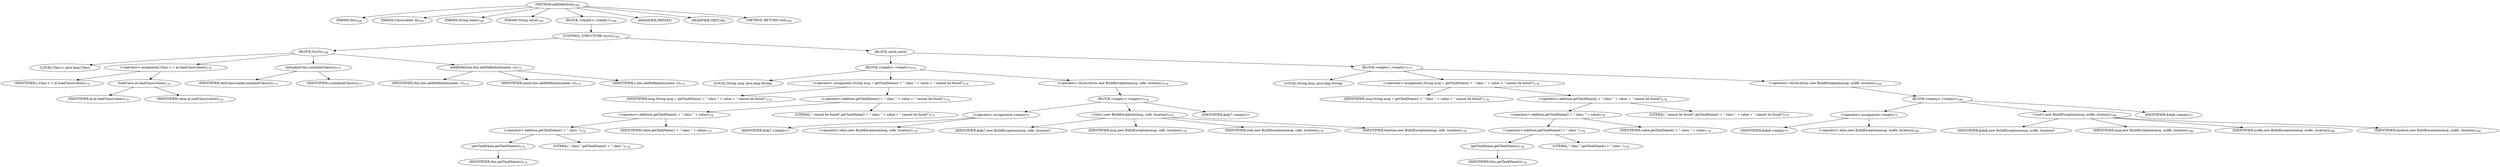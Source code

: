digraph "addDefinition" {  
"395" [label = <(METHOD,addDefinition)<SUB>168</SUB>> ]
"30" [label = <(PARAM,this)<SUB>168</SUB>> ]
"396" [label = <(PARAM,ClassLoader al)<SUB>168</SUB>> ]
"397" [label = <(PARAM,String name)<SUB>168</SUB>> ]
"398" [label = <(PARAM,String value)<SUB>168</SUB>> ]
"399" [label = <(BLOCK,&lt;empty&gt;,&lt;empty&gt;)<SUB>168</SUB>> ]
"400" [label = <(CONTROL_STRUCTURE,try,try)<SUB>169</SUB>> ]
"401" [label = <(BLOCK,try,try)<SUB>169</SUB>> ]
"402" [label = <(LOCAL,Class c: java.lang.Class)> ]
"403" [label = <(&lt;operator&gt;.assignment,Class c = al.loadClass(value))<SUB>170</SUB>> ]
"404" [label = <(IDENTIFIER,c,Class c = al.loadClass(value))<SUB>170</SUB>> ]
"405" [label = <(loadClass,al.loadClass(value))<SUB>170</SUB>> ]
"406" [label = <(IDENTIFIER,al,al.loadClass(value))<SUB>170</SUB>> ]
"407" [label = <(IDENTIFIER,value,al.loadClass(value))<SUB>170</SUB>> ]
"408" [label = <(initializeClass,initializeClass(c))<SUB>171</SUB>> ]
"409" [label = <(IDENTIFIER,AntClassLoader,initializeClass(c))<SUB>171</SUB>> ]
"410" [label = <(IDENTIFIER,c,initializeClass(c))<SUB>171</SUB>> ]
"411" [label = <(addDefinition,this.addDefinition(name, c))<SUB>172</SUB>> ]
"29" [label = <(IDENTIFIER,this,this.addDefinition(name, c))<SUB>172</SUB>> ]
"412" [label = <(IDENTIFIER,name,this.addDefinition(name, c))<SUB>172</SUB>> ]
"413" [label = <(IDENTIFIER,c,this.addDefinition(name, c))<SUB>172</SUB>> ]
"414" [label = <(BLOCK,catch,catch)> ]
"415" [label = <(BLOCK,&lt;empty&gt;,&lt;empty&gt;)<SUB>173</SUB>> ]
"416" [label = <(LOCAL,String msg: java.lang.String)> ]
"417" [label = <(&lt;operator&gt;.assignment,String msg = getTaskName() + &quot; class &quot; + value + &quot; cannot be found&quot;)<SUB>174</SUB>> ]
"418" [label = <(IDENTIFIER,msg,String msg = getTaskName() + &quot; class &quot; + value + &quot; cannot be found&quot;)<SUB>174</SUB>> ]
"419" [label = <(&lt;operator&gt;.addition,getTaskName() + &quot; class &quot; + value + &quot; cannot be found&quot;)<SUB>174</SUB>> ]
"420" [label = <(&lt;operator&gt;.addition,getTaskName() + &quot; class &quot; + value)<SUB>174</SUB>> ]
"421" [label = <(&lt;operator&gt;.addition,getTaskName() + &quot; class &quot;)<SUB>174</SUB>> ]
"422" [label = <(getTaskName,getTaskName())<SUB>174</SUB>> ]
"31" [label = <(IDENTIFIER,this,getTaskName())<SUB>174</SUB>> ]
"423" [label = <(LITERAL,&quot; class &quot;,getTaskName() + &quot; class &quot;)<SUB>174</SUB>> ]
"424" [label = <(IDENTIFIER,value,getTaskName() + &quot; class &quot; + value)<SUB>174</SUB>> ]
"425" [label = <(LITERAL,&quot; cannot be found&quot;,getTaskName() + &quot; class &quot; + value + &quot; cannot be found&quot;)<SUB>175</SUB>> ]
"426" [label = <(&lt;operator&gt;.throw,throw new BuildException(msg, cnfe, location);)<SUB>176</SUB>> ]
"427" [label = <(BLOCK,&lt;empty&gt;,&lt;empty&gt;)<SUB>176</SUB>> ]
"428" [label = <(&lt;operator&gt;.assignment,&lt;empty&gt;)> ]
"429" [label = <(IDENTIFIER,$obj7,&lt;empty&gt;)> ]
"430" [label = <(&lt;operator&gt;.alloc,new BuildException(msg, cnfe, location))<SUB>176</SUB>> ]
"431" [label = <(&lt;init&gt;,new BuildException(msg, cnfe, location))<SUB>176</SUB>> ]
"432" [label = <(IDENTIFIER,$obj7,new BuildException(msg, cnfe, location))> ]
"433" [label = <(IDENTIFIER,msg,new BuildException(msg, cnfe, location))<SUB>176</SUB>> ]
"434" [label = <(IDENTIFIER,cnfe,new BuildException(msg, cnfe, location))<SUB>176</SUB>> ]
"435" [label = <(IDENTIFIER,location,new BuildException(msg, cnfe, location))<SUB>176</SUB>> ]
"436" [label = <(IDENTIFIER,$obj7,&lt;empty&gt;)> ]
"437" [label = <(BLOCK,&lt;empty&gt;,&lt;empty&gt;)<SUB>177</SUB>> ]
"438" [label = <(LOCAL,String msg: java.lang.String)> ]
"439" [label = <(&lt;operator&gt;.assignment,String msg = getTaskName() + &quot; class &quot; + value + &quot; cannot be found&quot;)<SUB>178</SUB>> ]
"440" [label = <(IDENTIFIER,msg,String msg = getTaskName() + &quot; class &quot; + value + &quot; cannot be found&quot;)<SUB>178</SUB>> ]
"441" [label = <(&lt;operator&gt;.addition,getTaskName() + &quot; class &quot; + value + &quot; cannot be found&quot;)<SUB>178</SUB>> ]
"442" [label = <(&lt;operator&gt;.addition,getTaskName() + &quot; class &quot; + value)<SUB>178</SUB>> ]
"443" [label = <(&lt;operator&gt;.addition,getTaskName() + &quot; class &quot;)<SUB>178</SUB>> ]
"444" [label = <(getTaskName,getTaskName())<SUB>178</SUB>> ]
"32" [label = <(IDENTIFIER,this,getTaskName())<SUB>178</SUB>> ]
"445" [label = <(LITERAL,&quot; class &quot;,getTaskName() + &quot; class &quot;)<SUB>178</SUB>> ]
"446" [label = <(IDENTIFIER,value,getTaskName() + &quot; class &quot; + value)<SUB>178</SUB>> ]
"447" [label = <(LITERAL,&quot; cannot be found&quot;,getTaskName() + &quot; class &quot; + value + &quot; cannot be found&quot;)<SUB>179</SUB>> ]
"448" [label = <(&lt;operator&gt;.throw,throw new BuildException(msg, ncdfe, location);)<SUB>180</SUB>> ]
"449" [label = <(BLOCK,&lt;empty&gt;,&lt;empty&gt;)<SUB>180</SUB>> ]
"450" [label = <(&lt;operator&gt;.assignment,&lt;empty&gt;)> ]
"451" [label = <(IDENTIFIER,$obj8,&lt;empty&gt;)> ]
"452" [label = <(&lt;operator&gt;.alloc,new BuildException(msg, ncdfe, location))<SUB>180</SUB>> ]
"453" [label = <(&lt;init&gt;,new BuildException(msg, ncdfe, location))<SUB>180</SUB>> ]
"454" [label = <(IDENTIFIER,$obj8,new BuildException(msg, ncdfe, location))> ]
"455" [label = <(IDENTIFIER,msg,new BuildException(msg, ncdfe, location))<SUB>180</SUB>> ]
"456" [label = <(IDENTIFIER,ncdfe,new BuildException(msg, ncdfe, location))<SUB>180</SUB>> ]
"457" [label = <(IDENTIFIER,location,new BuildException(msg, ncdfe, location))<SUB>180</SUB>> ]
"458" [label = <(IDENTIFIER,$obj8,&lt;empty&gt;)> ]
"459" [label = <(MODIFIER,PRIVATE)> ]
"460" [label = <(MODIFIER,VIRTUAL)> ]
"461" [label = <(METHOD_RETURN,void)<SUB>168</SUB>> ]
  "395" -> "30" 
  "395" -> "396" 
  "395" -> "397" 
  "395" -> "398" 
  "395" -> "399" 
  "395" -> "459" 
  "395" -> "460" 
  "395" -> "461" 
  "399" -> "400" 
  "400" -> "401" 
  "400" -> "414" 
  "401" -> "402" 
  "401" -> "403" 
  "401" -> "408" 
  "401" -> "411" 
  "403" -> "404" 
  "403" -> "405" 
  "405" -> "406" 
  "405" -> "407" 
  "408" -> "409" 
  "408" -> "410" 
  "411" -> "29" 
  "411" -> "412" 
  "411" -> "413" 
  "414" -> "415" 
  "414" -> "437" 
  "415" -> "416" 
  "415" -> "417" 
  "415" -> "426" 
  "417" -> "418" 
  "417" -> "419" 
  "419" -> "420" 
  "419" -> "425" 
  "420" -> "421" 
  "420" -> "424" 
  "421" -> "422" 
  "421" -> "423" 
  "422" -> "31" 
  "426" -> "427" 
  "427" -> "428" 
  "427" -> "431" 
  "427" -> "436" 
  "428" -> "429" 
  "428" -> "430" 
  "431" -> "432" 
  "431" -> "433" 
  "431" -> "434" 
  "431" -> "435" 
  "437" -> "438" 
  "437" -> "439" 
  "437" -> "448" 
  "439" -> "440" 
  "439" -> "441" 
  "441" -> "442" 
  "441" -> "447" 
  "442" -> "443" 
  "442" -> "446" 
  "443" -> "444" 
  "443" -> "445" 
  "444" -> "32" 
  "448" -> "449" 
  "449" -> "450" 
  "449" -> "453" 
  "449" -> "458" 
  "450" -> "451" 
  "450" -> "452" 
  "453" -> "454" 
  "453" -> "455" 
  "453" -> "456" 
  "453" -> "457" 
}

